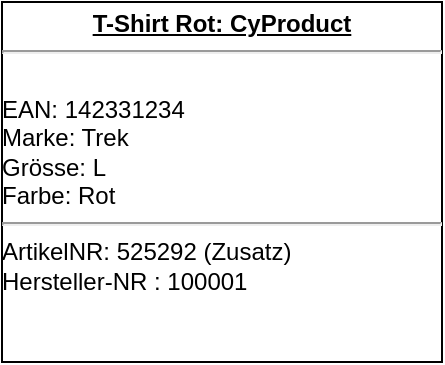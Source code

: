 <mxfile version="21.3.2" type="github">
  <diagram name="Page-1" id="a7904f86-f2b4-8e86-fa97-74104820619b">
    <mxGraphModel dx="794" dy="797" grid="1" gridSize="10" guides="1" tooltips="1" connect="1" arrows="1" fold="1" page="1" pageScale="1" pageWidth="1100" pageHeight="850" background="none" math="0" shadow="0">
      <root>
        <mxCell id="0" />
        <mxCell id="1" parent="0" />
        <mxCell id="24794b860abc3c2d-1" value="&lt;p style=&quot;margin: 0px ; margin-top: 4px ; text-align: center ; text-decoration: underline&quot;&gt;&lt;b&gt;T-Shirt Rot: CyProduct&lt;br&gt;&lt;/b&gt;&lt;/p&gt;&lt;hr&gt;&lt;div&gt;&lt;br&gt;&lt;/div&gt;&lt;div&gt;EAN: 142331234&lt;/div&gt;&lt;div&gt;Marke: Trek&lt;/div&gt;&lt;div&gt;Grösse: L&lt;/div&gt;&lt;div&gt;Farbe: Rot&lt;/div&gt;&lt;div&gt;&lt;hr&gt;ArtikelNR: 525292 (Zusatz)&lt;br&gt;&lt;/div&gt;&lt;div&gt;Hersteller-NR : 100001&lt;/div&gt;&lt;div&gt;&lt;br&gt;&lt;/div&gt;&lt;div&gt;&lt;br&gt;&lt;/div&gt;&lt;div&gt;&lt;br&gt;&lt;/div&gt;" style="verticalAlign=top;align=left;overflow=fill;fontSize=12;fontFamily=Helvetica;html=1;rounded=0;shadow=0;comic=0;labelBackgroundColor=none;strokeWidth=1" parent="1" vertex="1">
          <mxGeometry x="80" y="80" width="220" height="180" as="geometry" />
        </mxCell>
      </root>
    </mxGraphModel>
  </diagram>
</mxfile>

